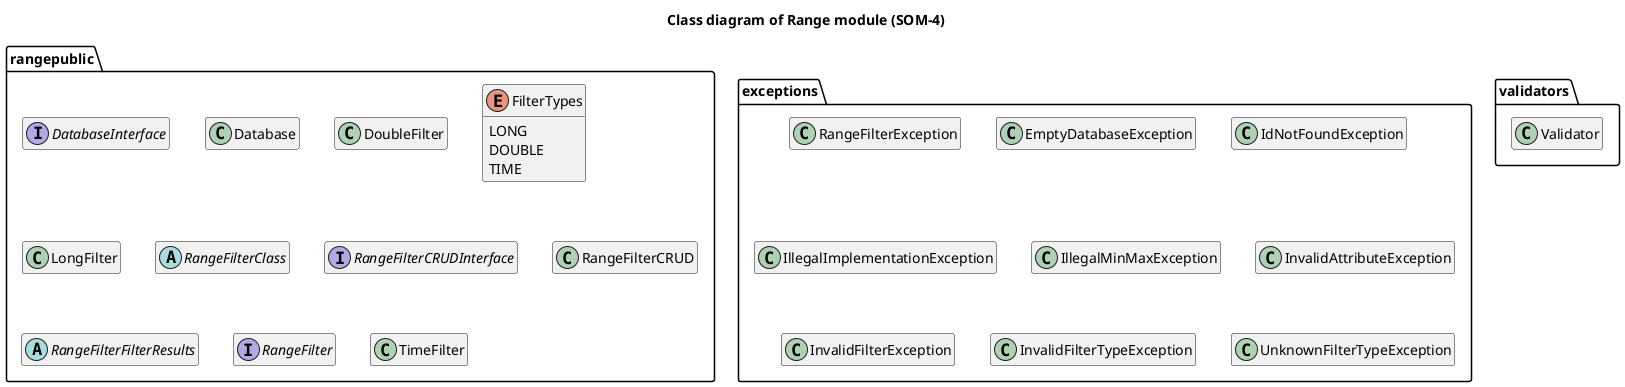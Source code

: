 @startuml
title Class diagram of Range module (SOM-4)
skinparam classAttributeIconSize 0
hide empty methods
hide empty fields

package validators {
    class Validator
}

package rangepublic {
    interface DatabaseInterface
    class Database
    class DoubleFilter
    enum FilterTypes {
        LONG
        DOUBLE
        TIME
    }
    class LongFilter
    abstract class RangeFilterClass
    interface RangeFilterCRUDInterface
    class RangeFilterCRUD
    abstract class RangeFilterFilterResults
    interface RangeFilter
    class TimeFilter


}

package exceptions {
    class RangeFilterException

    class EmptyDatabaseException
    class IdNotFoundException
    class IllegalImplementationException
    class IllegalMinMaxException
    class InvalidAttributeException
    class InvalidFilterException
    class InvalidFilterTypeException
    class UnknownFilterTypeException
}

@enduml